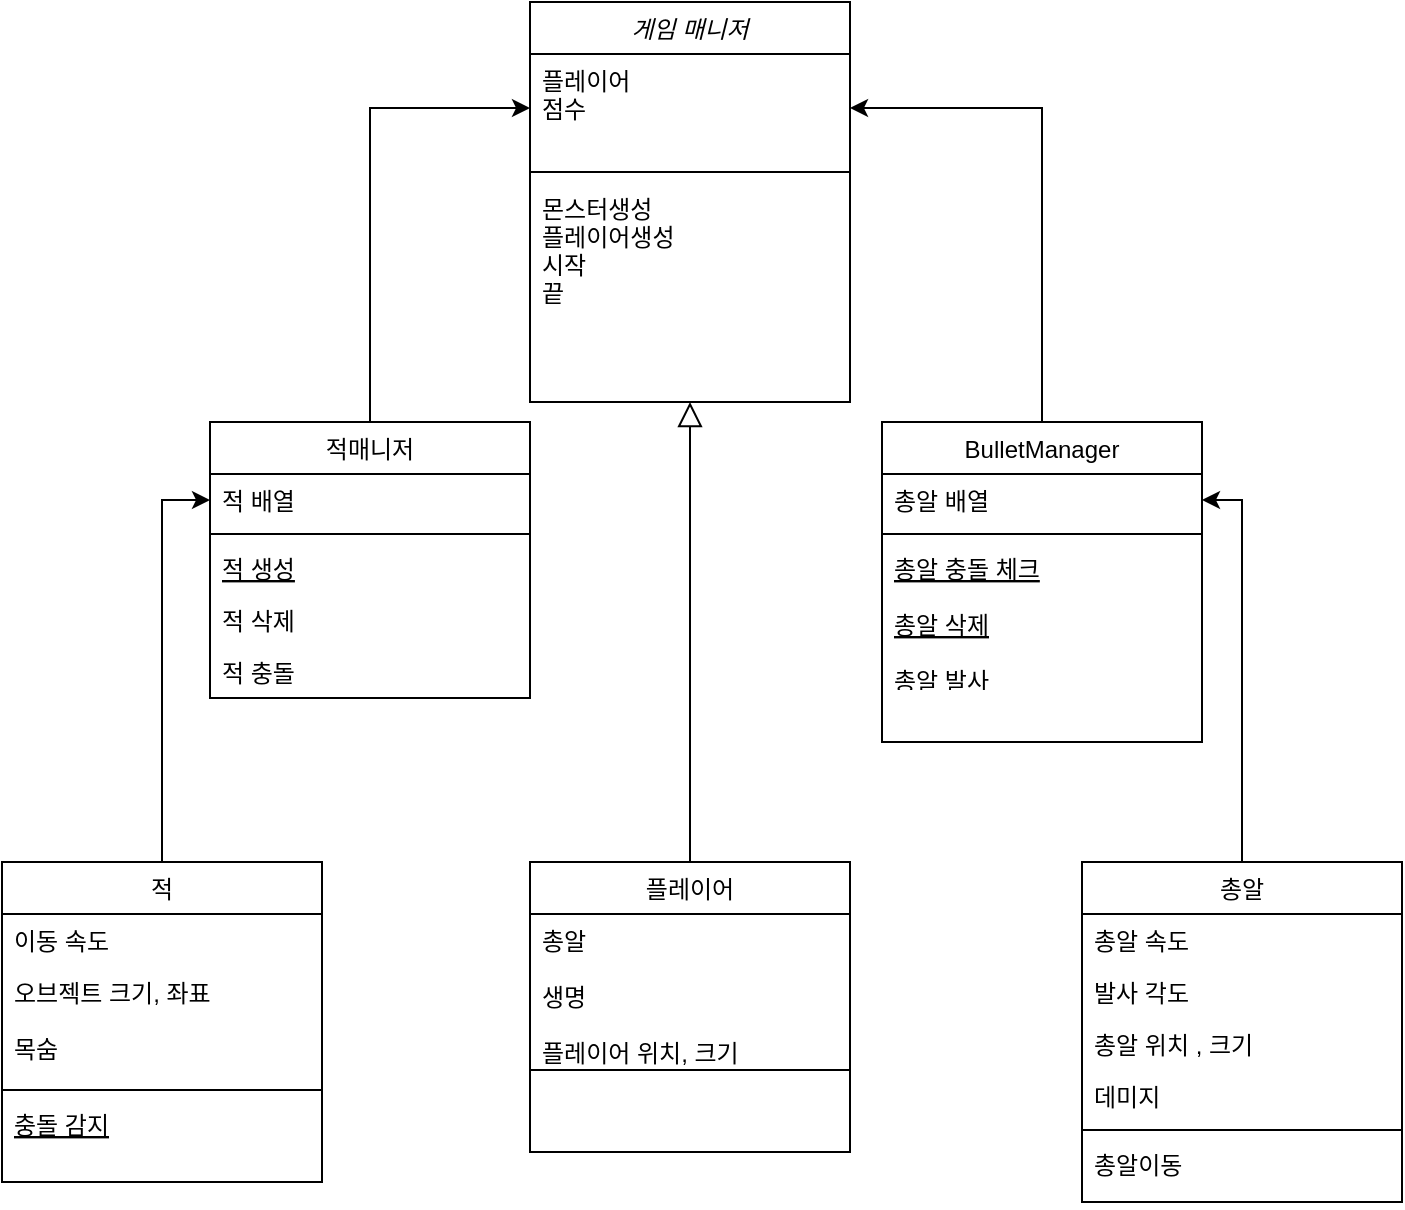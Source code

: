 <mxfile version="18.0.6" type="google" pages="2"><diagram id="C5RBs43oDa-KdzZeNtuy" name="Page-1"><mxGraphModel grid="1" page="1" gridSize="10" guides="1" tooltips="1" connect="1" arrows="1" fold="1" pageScale="1" pageWidth="827" pageHeight="1169" math="0" shadow="0"><root><mxCell id="WIyWlLk6GJQsqaUBKTNV-0"/><mxCell id="WIyWlLk6GJQsqaUBKTNV-1" parent="WIyWlLk6GJQsqaUBKTNV-0"/><mxCell id="zkfFHV4jXpPFQw0GAbJ--0" value="게임 매니저" style="swimlane;fontStyle=2;align=center;verticalAlign=top;childLayout=stackLayout;horizontal=1;startSize=26;horizontalStack=0;resizeParent=1;resizeLast=0;collapsible=1;marginBottom=0;rounded=0;shadow=0;strokeWidth=1;" vertex="1" parent="WIyWlLk6GJQsqaUBKTNV-1"><mxGeometry x="334" y="50" width="160" height="200" as="geometry"><mxRectangle x="230" y="140" width="160" height="26" as="alternateBounds"/></mxGeometry></mxCell><mxCell id="zkfFHV4jXpPFQw0GAbJ--2" value="플레이어&#10;점수" style="text;align=left;verticalAlign=top;spacingLeft=4;spacingRight=4;overflow=hidden;rotatable=0;points=[[0,0.5],[1,0.5]];portConstraint=eastwest;rounded=0;shadow=0;html=0;" vertex="1" parent="zkfFHV4jXpPFQw0GAbJ--0"><mxGeometry y="26" width="160" height="54" as="geometry"/></mxCell><mxCell id="zkfFHV4jXpPFQw0GAbJ--4" value="" style="line;html=1;strokeWidth=1;align=left;verticalAlign=middle;spacingTop=-1;spacingLeft=3;spacingRight=3;rotatable=0;labelPosition=right;points=[];portConstraint=eastwest;" vertex="1" parent="zkfFHV4jXpPFQw0GAbJ--0"><mxGeometry y="80" width="160" height="10" as="geometry"/></mxCell><mxCell id="a6Gy26_u_DuDDRZiF4Pj-2" value="몬스터생성&#10;플레이어생성&#10;시작&#10;끝" style="text;align=left;verticalAlign=top;spacingLeft=4;spacingRight=4;overflow=hidden;rotatable=0;points=[[0,0.5],[1,0.5]];portConstraint=eastwest;rounded=0;shadow=0;html=0;" vertex="1" parent="zkfFHV4jXpPFQw0GAbJ--0"><mxGeometry y="90" width="160" height="70" as="geometry"/></mxCell><mxCell id="0LHcFGpSQtOyTkcvFvQ0-19" style="edgeStyle=orthogonalEdgeStyle;rounded=0;orthogonalLoop=1;jettySize=auto;html=1;exitX=0.5;exitY=0;exitDx=0;exitDy=0;entryX=0;entryY=0.5;entryDx=0;entryDy=0;" edge="1" parent="WIyWlLk6GJQsqaUBKTNV-1" source="zkfFHV4jXpPFQw0GAbJ--6" target="0LHcFGpSQtOyTkcvFvQ0-12"><mxGeometry relative="1" as="geometry"/></mxCell><mxCell id="zkfFHV4jXpPFQw0GAbJ--6" value="적" style="swimlane;fontStyle=0;align=center;verticalAlign=top;childLayout=stackLayout;horizontal=1;startSize=26;horizontalStack=0;resizeParent=1;resizeLast=0;collapsible=1;marginBottom=0;rounded=0;shadow=0;strokeWidth=1;" vertex="1" parent="WIyWlLk6GJQsqaUBKTNV-1"><mxGeometry x="70" y="480" width="160" height="160" as="geometry"><mxRectangle x="80" y="360" width="160" height="26" as="alternateBounds"/></mxGeometry></mxCell><mxCell id="zkfFHV4jXpPFQw0GAbJ--7" value="이동 속도" style="text;align=left;verticalAlign=top;spacingLeft=4;spacingRight=4;overflow=hidden;rotatable=0;points=[[0,0.5],[1,0.5]];portConstraint=eastwest;" vertex="1" parent="zkfFHV4jXpPFQw0GAbJ--6"><mxGeometry y="26" width="160" height="26" as="geometry"/></mxCell><mxCell id="zkfFHV4jXpPFQw0GAbJ--8" value="오브젝트 크기, 좌표&#10;&#10;목숨" style="text;align=left;verticalAlign=top;spacingLeft=4;spacingRight=4;overflow=hidden;rotatable=0;points=[[0,0.5],[1,0.5]];portConstraint=eastwest;rounded=0;shadow=0;html=0;" vertex="1" parent="zkfFHV4jXpPFQw0GAbJ--6"><mxGeometry y="52" width="160" height="58" as="geometry"/></mxCell><mxCell id="zkfFHV4jXpPFQw0GAbJ--9" value="" style="line;html=1;strokeWidth=1;align=left;verticalAlign=middle;spacingTop=-1;spacingLeft=3;spacingRight=3;rotatable=0;labelPosition=right;points=[];portConstraint=eastwest;" vertex="1" parent="zkfFHV4jXpPFQw0GAbJ--6"><mxGeometry y="110" width="160" height="8" as="geometry"/></mxCell><mxCell id="zkfFHV4jXpPFQw0GAbJ--10" value="충돌 감지" style="text;align=left;verticalAlign=top;spacingLeft=4;spacingRight=4;overflow=hidden;rotatable=0;points=[[0,0.5],[1,0.5]];portConstraint=eastwest;fontStyle=4" vertex="1" parent="zkfFHV4jXpPFQw0GAbJ--6"><mxGeometry y="118" width="160" height="42" as="geometry"/></mxCell><mxCell id="zkfFHV4jXpPFQw0GAbJ--16" value="" style="endArrow=block;endSize=10;endFill=0;shadow=0;strokeWidth=1;rounded=0;edgeStyle=elbowEdgeStyle;elbow=vertical;" edge="1" parent="WIyWlLk6GJQsqaUBKTNV-1" source="zkfFHV4jXpPFQw0GAbJ--13" target="zkfFHV4jXpPFQw0GAbJ--0"><mxGeometry width="160" relative="1" as="geometry"><mxPoint x="210" y="373" as="sourcePoint"/><mxPoint x="310" y="271" as="targetPoint"/></mxGeometry></mxCell><mxCell id="0LHcFGpSQtOyTkcvFvQ0-21" style="edgeStyle=orthogonalEdgeStyle;rounded=0;orthogonalLoop=1;jettySize=auto;html=1;exitX=0.5;exitY=0;exitDx=0;exitDy=0;entryX=1;entryY=0.5;entryDx=0;entryDy=0;" edge="1" parent="WIyWlLk6GJQsqaUBKTNV-1" source="zkfFHV4jXpPFQw0GAbJ--17" target="0LHcFGpSQtOyTkcvFvQ0-3"><mxGeometry relative="1" as="geometry"><mxPoint x="660" y="450" as="targetPoint"/></mxGeometry></mxCell><mxCell id="zkfFHV4jXpPFQw0GAbJ--17" value="총알" style="swimlane;fontStyle=0;align=center;verticalAlign=top;childLayout=stackLayout;horizontal=1;startSize=26;horizontalStack=0;resizeParent=1;resizeLast=0;collapsible=1;marginBottom=0;rounded=0;shadow=0;strokeWidth=1;" vertex="1" parent="WIyWlLk6GJQsqaUBKTNV-1"><mxGeometry x="610" y="480" width="160" height="170" as="geometry"><mxRectangle x="550" y="140" width="160" height="26" as="alternateBounds"/></mxGeometry></mxCell><mxCell id="zkfFHV4jXpPFQw0GAbJ--18" value="총알 속도" style="text;align=left;verticalAlign=top;spacingLeft=4;spacingRight=4;overflow=hidden;rotatable=0;points=[[0,0.5],[1,0.5]];portConstraint=eastwest;" vertex="1" parent="zkfFHV4jXpPFQw0GAbJ--17"><mxGeometry y="26" width="160" height="26" as="geometry"/></mxCell><mxCell id="zkfFHV4jXpPFQw0GAbJ--19" value="발사 각도" style="text;align=left;verticalAlign=top;spacingLeft=4;spacingRight=4;overflow=hidden;rotatable=0;points=[[0,0.5],[1,0.5]];portConstraint=eastwest;rounded=0;shadow=0;html=0;" vertex="1" parent="zkfFHV4jXpPFQw0GAbJ--17"><mxGeometry y="52" width="160" height="26" as="geometry"/></mxCell><mxCell id="zkfFHV4jXpPFQw0GAbJ--21" value="총알 위치 , 크기" style="text;align=left;verticalAlign=top;spacingLeft=4;spacingRight=4;overflow=hidden;rotatable=0;points=[[0,0.5],[1,0.5]];portConstraint=eastwest;rounded=0;shadow=0;html=0;" vertex="1" parent="zkfFHV4jXpPFQw0GAbJ--17"><mxGeometry y="78" width="160" height="26" as="geometry"/></mxCell><mxCell id="zkfFHV4jXpPFQw0GAbJ--22" value="데미지" style="text;align=left;verticalAlign=top;spacingLeft=4;spacingRight=4;overflow=hidden;rotatable=0;points=[[0,0.5],[1,0.5]];portConstraint=eastwest;rounded=0;shadow=0;html=0;" vertex="1" parent="zkfFHV4jXpPFQw0GAbJ--17"><mxGeometry y="104" width="160" height="26" as="geometry"/></mxCell><mxCell id="zkfFHV4jXpPFQw0GAbJ--23" value="" style="line;html=1;strokeWidth=1;align=left;verticalAlign=middle;spacingTop=-1;spacingLeft=3;spacingRight=3;rotatable=0;labelPosition=right;points=[];portConstraint=eastwest;" vertex="1" parent="zkfFHV4jXpPFQw0GAbJ--17"><mxGeometry y="130" width="160" height="8" as="geometry"/></mxCell><mxCell id="zkfFHV4jXpPFQw0GAbJ--24" value="총알이동&#10;&#10;총알 삭제" style="text;align=left;verticalAlign=top;spacingLeft=4;spacingRight=4;overflow=hidden;rotatable=0;points=[[0,0.5],[1,0.5]];portConstraint=eastwest;" vertex="1" parent="zkfFHV4jXpPFQw0GAbJ--17"><mxGeometry y="138" width="160" height="32" as="geometry"/></mxCell><mxCell id="0LHcFGpSQtOyTkcvFvQ0-22" style="edgeStyle=orthogonalEdgeStyle;rounded=0;orthogonalLoop=1;jettySize=auto;html=1;exitX=0.5;exitY=0;exitDx=0;exitDy=0;entryX=1;entryY=0.5;entryDx=0;entryDy=0;" edge="1" parent="WIyWlLk6GJQsqaUBKTNV-1" source="0LHcFGpSQtOyTkcvFvQ0-2" target="zkfFHV4jXpPFQw0GAbJ--2"><mxGeometry relative="1" as="geometry"/></mxCell><mxCell id="0LHcFGpSQtOyTkcvFvQ0-2" value="BulletManager" style="swimlane;fontStyle=0;align=center;verticalAlign=top;childLayout=stackLayout;horizontal=1;startSize=26;horizontalStack=0;resizeParent=1;resizeLast=0;collapsible=1;marginBottom=0;rounded=0;shadow=0;strokeWidth=1;" vertex="1" parent="WIyWlLk6GJQsqaUBKTNV-1"><mxGeometry x="510" y="260" width="160" height="160" as="geometry"><mxRectangle x="80" y="360" width="160" height="26" as="alternateBounds"/></mxGeometry></mxCell><mxCell id="0LHcFGpSQtOyTkcvFvQ0-3" value="총알 배열" style="text;align=left;verticalAlign=top;spacingLeft=4;spacingRight=4;overflow=hidden;rotatable=0;points=[[0,0.5],[1,0.5]];portConstraint=eastwest;" vertex="1" parent="0LHcFGpSQtOyTkcvFvQ0-2"><mxGeometry y="26" width="160" height="26" as="geometry"/></mxCell><mxCell id="0LHcFGpSQtOyTkcvFvQ0-5" value="" style="line;html=1;strokeWidth=1;align=left;verticalAlign=middle;spacingTop=-1;spacingLeft=3;spacingRight=3;rotatable=0;labelPosition=right;points=[];portConstraint=eastwest;" vertex="1" parent="0LHcFGpSQtOyTkcvFvQ0-2"><mxGeometry y="52" width="160" height="8" as="geometry"/></mxCell><mxCell id="0LHcFGpSQtOyTkcvFvQ0-6" value="총알 충돌 체크&#10;&#10;총알 삭제&#10;&#10;총알 발사" style="text;align=left;verticalAlign=top;spacingLeft=4;spacingRight=4;overflow=hidden;rotatable=0;points=[[0,0.5],[1,0.5]];portConstraint=eastwest;fontStyle=4" vertex="1" parent="0LHcFGpSQtOyTkcvFvQ0-2"><mxGeometry y="60" width="160" height="70" as="geometry"/></mxCell><mxCell id="0LHcFGpSQtOyTkcvFvQ0-20" style="edgeStyle=orthogonalEdgeStyle;rounded=0;orthogonalLoop=1;jettySize=auto;html=1;exitX=0.5;exitY=0;exitDx=0;exitDy=0;entryX=0;entryY=0.5;entryDx=0;entryDy=0;" edge="1" parent="WIyWlLk6GJQsqaUBKTNV-1" source="0LHcFGpSQtOyTkcvFvQ0-11" target="zkfFHV4jXpPFQw0GAbJ--2"><mxGeometry relative="1" as="geometry"/></mxCell><mxCell id="0LHcFGpSQtOyTkcvFvQ0-11" value="적매니저" style="swimlane;fontStyle=0;align=center;verticalAlign=top;childLayout=stackLayout;horizontal=1;startSize=26;horizontalStack=0;resizeParent=1;resizeLast=0;collapsible=1;marginBottom=0;rounded=0;shadow=0;strokeWidth=1;" vertex="1" parent="WIyWlLk6GJQsqaUBKTNV-1"><mxGeometry x="174" y="260" width="160" height="138" as="geometry"><mxRectangle x="80" y="360" width="160" height="26" as="alternateBounds"/></mxGeometry></mxCell><mxCell id="0LHcFGpSQtOyTkcvFvQ0-12" value="적 배열" style="text;align=left;verticalAlign=top;spacingLeft=4;spacingRight=4;overflow=hidden;rotatable=0;points=[[0,0.5],[1,0.5]];portConstraint=eastwest;" vertex="1" parent="0LHcFGpSQtOyTkcvFvQ0-11"><mxGeometry y="26" width="160" height="26" as="geometry"/></mxCell><mxCell id="0LHcFGpSQtOyTkcvFvQ0-14" value="" style="line;html=1;strokeWidth=1;align=left;verticalAlign=middle;spacingTop=-1;spacingLeft=3;spacingRight=3;rotatable=0;labelPosition=right;points=[];portConstraint=eastwest;" vertex="1" parent="0LHcFGpSQtOyTkcvFvQ0-11"><mxGeometry y="52" width="160" height="8" as="geometry"/></mxCell><mxCell id="0LHcFGpSQtOyTkcvFvQ0-15" value="적 생성" style="text;align=left;verticalAlign=top;spacingLeft=4;spacingRight=4;overflow=hidden;rotatable=0;points=[[0,0.5],[1,0.5]];portConstraint=eastwest;fontStyle=4" vertex="1" parent="0LHcFGpSQtOyTkcvFvQ0-11"><mxGeometry y="60" width="160" height="26" as="geometry"/></mxCell><mxCell id="0LHcFGpSQtOyTkcvFvQ0-16" value="적 삭제" style="text;align=left;verticalAlign=top;spacingLeft=4;spacingRight=4;overflow=hidden;rotatable=0;points=[[0,0.5],[1,0.5]];portConstraint=eastwest;" vertex="1" parent="0LHcFGpSQtOyTkcvFvQ0-11"><mxGeometry y="86" width="160" height="26" as="geometry"/></mxCell><mxCell id="0LHcFGpSQtOyTkcvFvQ0-25" value="적 충돌" style="text;align=left;verticalAlign=top;spacingLeft=4;spacingRight=4;overflow=hidden;rotatable=0;points=[[0,0.5],[1,0.5]];portConstraint=eastwest;" vertex="1" parent="0LHcFGpSQtOyTkcvFvQ0-11"><mxGeometry y="112" width="160" height="26" as="geometry"/></mxCell><mxCell id="zkfFHV4jXpPFQw0GAbJ--13" value="플레이어" style="swimlane;fontStyle=0;align=center;verticalAlign=top;childLayout=stackLayout;horizontal=1;startSize=26;horizontalStack=0;resizeParent=1;resizeLast=0;collapsible=1;marginBottom=0;rounded=0;shadow=0;strokeWidth=1;" vertex="1" parent="WIyWlLk6GJQsqaUBKTNV-1"><mxGeometry x="334" y="480" width="160" height="145" as="geometry"><mxRectangle x="340" y="380" width="170" height="26" as="alternateBounds"/></mxGeometry></mxCell><mxCell id="zkfFHV4jXpPFQw0GAbJ--14" value="총알&#10;&#10;생명&#10;&#10;플레이어 위치, 크기" style="text;align=left;verticalAlign=top;spacingLeft=4;spacingRight=4;overflow=hidden;rotatable=0;points=[[0,0.5],[1,0.5]];portConstraint=eastwest;" vertex="1" parent="zkfFHV4jXpPFQw0GAbJ--13"><mxGeometry y="26" width="160" height="74" as="geometry"/></mxCell><mxCell id="zkfFHV4jXpPFQw0GAbJ--15" value="" style="line;html=1;strokeWidth=1;align=left;verticalAlign=middle;spacingTop=-1;spacingLeft=3;spacingRight=3;rotatable=0;labelPosition=right;points=[];portConstraint=eastwest;" vertex="1" parent="zkfFHV4jXpPFQw0GAbJ--13"><mxGeometry y="100" width="160" height="8" as="geometry"/></mxCell></root></mxGraphModel></diagram><diagram id="IcGbPQMtfC_rygHO5QrC" name="Page-2"><mxGraphModel grid="1" page="1" gridSize="10" guides="1" tooltips="1" connect="1" arrows="1" fold="1" pageScale="1" pageWidth="1654" pageHeight="2336" math="0" shadow="0"><root><mxCell id="0"/><mxCell id="1" parent="0"/><mxCell id="uQgbaQ9B07_zeGIa4WHW-14" style="edgeStyle=orthogonalEdgeStyle;rounded=0;orthogonalLoop=1;jettySize=auto;html=1;exitX=0.5;exitY=1;exitDx=0;exitDy=0;" edge="1" parent="1" source="uQgbaQ9B07_zeGIa4WHW-3" target="uQgbaQ9B07_zeGIa4WHW-13"><mxGeometry relative="1" as="geometry"/></mxCell><mxCell id="uQgbaQ9B07_zeGIa4WHW-3" value="게임 시작" style="rounded=1;whiteSpace=wrap;html=1;fontSize=12;glass=0;strokeWidth=1;shadow=0;" vertex="1" parent="1"><mxGeometry x="140" y="-4650" width="120" height="40" as="geometry"/></mxCell><mxCell id="uQgbaQ9B07_zeGIa4WHW-77" style="edgeStyle=orthogonalEdgeStyle;rounded=0;orthogonalLoop=1;jettySize=auto;html=1;exitX=0.5;exitY=1;exitDx=0;exitDy=0;" edge="1" parent="1" source="uQgbaQ9B07_zeGIa4WHW-13" target="6fgmLDOlCEtE4lgCY4O4-32"><mxGeometry relative="1" as="geometry"/></mxCell><mxCell id="uQgbaQ9B07_zeGIa4WHW-13" value="플레이어 생성" style="rounded=0;whiteSpace=wrap;html=1;" vertex="1" parent="1"><mxGeometry x="140" y="-4570" width="120" height="60" as="geometry"/></mxCell><mxCell id="uQgbaQ9B07_zeGIa4WHW-41" style="edgeStyle=orthogonalEdgeStyle;rounded=0;orthogonalLoop=1;jettySize=auto;html=1;exitX=0.5;exitY=1;exitDx=0;exitDy=0;entryX=0.5;entryY=0;entryDx=0;entryDy=0;" edge="1" parent="1" source="uQgbaQ9B07_zeGIa4WHW-39" target="uQgbaQ9B07_zeGIa4WHW-40"><mxGeometry relative="1" as="geometry"/></mxCell><mxCell id="uQgbaQ9B07_zeGIa4WHW-39" value="총알 이동" style="rounded=0;whiteSpace=wrap;html=1;" vertex="1" parent="1"><mxGeometry x="140" y="-3800" width="120" height="60" as="geometry"/></mxCell><mxCell id="uQgbaQ9B07_zeGIa4WHW-44" value="" style="edgeStyle=orthogonalEdgeStyle;rounded=0;orthogonalLoop=1;jettySize=auto;html=1;" edge="1" parent="1" source="uQgbaQ9B07_zeGIa4WHW-40" target="uQgbaQ9B07_zeGIa4WHW-43"><mxGeometry relative="1" as="geometry"/></mxCell><mxCell id="uQgbaQ9B07_zeGIa4WHW-55" value="" style="edgeStyle=orthogonalEdgeStyle;rounded=0;orthogonalLoop=1;jettySize=auto;html=1;" edge="1" parent="1" source="uQgbaQ9B07_zeGIa4WHW-40" target="uQgbaQ9B07_zeGIa4WHW-54"><mxGeometry relative="1" as="geometry"/></mxCell><mxCell id="uQgbaQ9B07_zeGIa4WHW-40" value="적과 충돌 하였는가?" style="rhombus;whiteSpace=wrap;html=1;" vertex="1" parent="1"><mxGeometry x="130" y="-3710" width="140" height="110" as="geometry"/></mxCell><mxCell id="uQgbaQ9B07_zeGIa4WHW-64" value="" style="edgeStyle=orthogonalEdgeStyle;rounded=0;orthogonalLoop=1;jettySize=auto;html=1;" edge="1" parent="1" source="uQgbaQ9B07_zeGIa4WHW-43"><mxGeometry relative="1" as="geometry"><mxPoint x="200" y="-3460" as="targetPoint"/></mxGeometry></mxCell><mxCell id="uQgbaQ9B07_zeGIa4WHW-43" value="적 충동한 적 체력 감소" style="whiteSpace=wrap;html=1;" vertex="1" parent="1"><mxGeometry x="135" y="-3550" width="130" height="60" as="geometry"/></mxCell><mxCell id="uQgbaQ9B07_zeGIa4WHW-45" value="YES" style="text;html=1;strokeColor=none;fillColor=none;align=center;verticalAlign=middle;whiteSpace=wrap;rounded=0;" vertex="1" parent="1"><mxGeometry x="210" y="-3600" width="30" height="30" as="geometry"/></mxCell><mxCell id="uQgbaQ9B07_zeGIa4WHW-54" value="맵밖에 나갔는가?" style="rhombus;whiteSpace=wrap;html=1;" vertex="1" parent="1"><mxGeometry x="310" y="-3710" width="140" height="110" as="geometry"/></mxCell><mxCell id="uQgbaQ9B07_zeGIa4WHW-57" value="NO" style="text;html=1;strokeColor=none;fillColor=none;align=center;verticalAlign=middle;whiteSpace=wrap;rounded=0;" vertex="1" parent="1"><mxGeometry x="270" y="-3690" width="30" height="30" as="geometry"/></mxCell><mxCell id="uQgbaQ9B07_zeGIa4WHW-65" style="edgeStyle=orthogonalEdgeStyle;rounded=0;orthogonalLoop=1;jettySize=auto;html=1;exitX=0.5;exitY=1;exitDx=0;exitDy=0;entryX=1;entryY=0.5;entryDx=0;entryDy=0;" edge="1" parent="1" source="uQgbaQ9B07_zeGIa4WHW-54"><mxGeometry relative="1" as="geometry"><mxPoint x="260" y="-3430" as="targetPoint"/><Array as="points"><mxPoint x="380" y="-3430"/></Array></mxGeometry></mxCell><mxCell id="uQgbaQ9B07_zeGIa4WHW-58" value="NO" style="text;html=1;strokeColor=none;fillColor=none;align=center;verticalAlign=middle;whiteSpace=wrap;rounded=0;" vertex="1" parent="1"><mxGeometry x="330" y="-3800" width="30" height="30" as="geometry"/></mxCell><mxCell id="uQgbaQ9B07_zeGIa4WHW-56" style="edgeStyle=orthogonalEdgeStyle;rounded=0;orthogonalLoop=1;jettySize=auto;html=1;exitX=0.5;exitY=0;exitDx=0;exitDy=0;entryX=1;entryY=0.5;entryDx=0;entryDy=0;" edge="1" parent="1" source="uQgbaQ9B07_zeGIa4WHW-54" target="uQgbaQ9B07_zeGIa4WHW-39"><mxGeometry relative="1" as="geometry"/></mxCell><mxCell id="uQgbaQ9B07_zeGIa4WHW-104" style="edgeStyle=orthogonalEdgeStyle;rounded=0;orthogonalLoop=1;jettySize=auto;html=1;exitX=0.5;exitY=1;exitDx=0;exitDy=0;entryX=0.5;entryY=0;entryDx=0;entryDy=0;" edge="1" parent="1" source="6fgmLDOlCEtE4lgCY4O4-32" target="uQgbaQ9B07_zeGIa4WHW-79"><mxGeometry relative="1" as="geometry"/></mxCell><mxCell id="6fgmLDOlCEtE4lgCY4O4-32" value="적 생성" style="rounded=0;whiteSpace=wrap;html=1;" vertex="1" parent="1"><mxGeometry x="140" y="-4470" width="120" height="60" as="geometry"/></mxCell><mxCell id="uQgbaQ9B07_zeGIa4WHW-82" style="edgeStyle=orthogonalEdgeStyle;rounded=0;orthogonalLoop=1;jettySize=auto;html=1;exitX=1;exitY=0.5;exitDx=0;exitDy=0;entryX=1;entryY=0.5;entryDx=0;entryDy=0;" edge="1" parent="1" source="uQgbaQ9B07_zeGIa4WHW-79" target="6fgmLDOlCEtE4lgCY4O4-32"><mxGeometry relative="1" as="geometry"><Array as="points"><mxPoint x="320" y="-4315"/><mxPoint x="320" y="-4440"/></Array></mxGeometry></mxCell><mxCell id="uQgbaQ9B07_zeGIa4WHW-83" style="edgeStyle=orthogonalEdgeStyle;rounded=0;orthogonalLoop=1;jettySize=auto;html=1;exitX=0.5;exitY=1;exitDx=0;exitDy=0;entryX=0.5;entryY=0;entryDx=0;entryDy=0;" edge="1" parent="1" source="uQgbaQ9B07_zeGIa4WHW-79"><mxGeometry relative="1" as="geometry"/></mxCell><mxCell id="uQgbaQ9B07_zeGIa4WHW-113" value="" style="edgeStyle=orthogonalEdgeStyle;rounded=0;orthogonalLoop=1;jettySize=auto;html=1;" edge="1" parent="1" source="uQgbaQ9B07_zeGIa4WHW-79" target="uQgbaQ9B07_zeGIa4WHW-112"><mxGeometry relative="1" as="geometry"/></mxCell><mxCell id="uQgbaQ9B07_zeGIa4WHW-79" value="적이 일정 수 있는가?" style="rhombus;whiteSpace=wrap;html=1;rounded=0;" vertex="1" parent="1"><mxGeometry x="125" y="-4355" width="150" height="80" as="geometry"/></mxCell><mxCell id="uQgbaQ9B07_zeGIa4WHW-86" value="" style="edgeStyle=orthogonalEdgeStyle;rounded=0;orthogonalLoop=1;jettySize=auto;html=1;" edge="1" parent="1" target="uQgbaQ9B07_zeGIa4WHW-85"><mxGeometry relative="1" as="geometry"/></mxCell><mxCell id="6fgmLDOlCEtE4lgCY4O4-39" value="YES" style="text;html=1;strokeColor=none;fillColor=none;align=center;verticalAlign=middle;whiteSpace=wrap;rounded=0;" vertex="1" parent="1"><mxGeometry x="215" y="-4275" width="30" height="30" as="geometry"/></mxCell><mxCell id="6fgmLDOlCEtE4lgCY4O4-40" value="NO" style="text;html=1;strokeColor=none;fillColor=none;align=center;verticalAlign=middle;whiteSpace=wrap;rounded=0;fontSize=12;" vertex="1" parent="1"><mxGeometry x="269.38" y="-4310" width="60" height="30" as="geometry"/></mxCell><mxCell id="uQgbaQ9B07_zeGIa4WHW-89" value="" style="edgeStyle=orthogonalEdgeStyle;rounded=0;orthogonalLoop=1;jettySize=auto;html=1;" edge="1" parent="1" source="uQgbaQ9B07_zeGIa4WHW-85" target="uQgbaQ9B07_zeGIa4WHW-88"><mxGeometry relative="1" as="geometry"/></mxCell><mxCell id="uQgbaQ9B07_zeGIa4WHW-141" style="edgeStyle=orthogonalEdgeStyle;rounded=0;orthogonalLoop=1;jettySize=auto;html=1;entryX=0;entryY=0.5;entryDx=0;entryDy=0;" edge="1" parent="1" source="uQgbaQ9B07_zeGIa4WHW-85" target="uQgbaQ9B07_zeGIa4WHW-112"><mxGeometry relative="1" as="geometry"><Array as="points"><mxPoint x="60" y="-3970"/><mxPoint x="60" y="-4210"/></Array></mxGeometry></mxCell><mxCell id="uQgbaQ9B07_zeGIa4WHW-85" value="클릭을 했는가?" style="rhombus;whiteSpace=wrap;html=1;rounded=0;" vertex="1" parent="1"><mxGeometry x="120.01" y="-4010" width="160" height="80" as="geometry"/></mxCell><mxCell id="uQgbaQ9B07_zeGIa4WHW-133" value="" style="edgeStyle=orthogonalEdgeStyle;rounded=0;orthogonalLoop=1;jettySize=auto;html=1;" edge="1" parent="1" source="uQgbaQ9B07_zeGIa4WHW-88"><mxGeometry relative="1" as="geometry"><mxPoint x="200" y="-3799.995" as="targetPoint"/></mxGeometry></mxCell><mxCell id="uQgbaQ9B07_zeGIa4WHW-88" value="총알 발사" style="whiteSpace=wrap;html=1;rounded=0;" vertex="1" parent="1"><mxGeometry x="140.01" y="-3890" width="120" height="60" as="geometry"/></mxCell><mxCell id="vXXsI8KkIW1CcnrI7xwS-1" style="edgeStyle=orthogonalEdgeStyle;rounded=0;orthogonalLoop=1;jettySize=auto;html=1;entryX=0.5;entryY=0;entryDx=0;entryDy=0;" edge="1" parent="1" source="uQgbaQ9B07_zeGIa4WHW-112" target="uQgbaQ9B07_zeGIa4WHW-117"><mxGeometry relative="1" as="geometry"/></mxCell><mxCell id="uQgbaQ9B07_zeGIa4WHW-112" value="적이 플레이어에게 이동" style="whiteSpace=wrap;html=1;rounded=0;" vertex="1" parent="1"><mxGeometry x="130" y="-4240" width="140" height="60" as="geometry"/></mxCell><mxCell id="uQgbaQ9B07_zeGIa4WHW-130" value="" style="edgeStyle=orthogonalEdgeStyle;rounded=0;orthogonalLoop=1;jettySize=auto;html=1;" edge="1" parent="1" source="uQgbaQ9B07_zeGIa4WHW-127" target="uQgbaQ9B07_zeGIa4WHW-129"><mxGeometry relative="1" as="geometry"/></mxCell><mxCell id="uQgbaQ9B07_zeGIa4WHW-122" value="" style="edgeStyle=orthogonalEdgeStyle;rounded=0;orthogonalLoop=1;jettySize=auto;html=1;" edge="1" parent="1" source="uQgbaQ9B07_zeGIa4WHW-117" target="uQgbaQ9B07_zeGIa4WHW-121"><mxGeometry relative="1" as="geometry"/></mxCell><mxCell id="uQgbaQ9B07_zeGIa4WHW-125" style="edgeStyle=orthogonalEdgeStyle;rounded=0;orthogonalLoop=1;jettySize=auto;html=1;exitX=0.5;exitY=1;exitDx=0;exitDy=0;entryX=0.5;entryY=0;entryDx=0;entryDy=0;" edge="1" parent="1" source="uQgbaQ9B07_zeGIa4WHW-117" target="uQgbaQ9B07_zeGIa4WHW-85"><mxGeometry relative="1" as="geometry"/></mxCell><mxCell id="uQgbaQ9B07_zeGIa4WHW-117" value="적이 플레이어와 충돌했나?" style="rhombus;whiteSpace=wrap;html=1;" vertex="1" parent="1"><mxGeometry x="115.63" y="-4140" width="168.75" height="90" as="geometry"/></mxCell><mxCell id="uQgbaQ9B07_zeGIa4WHW-128" value="" style="edgeStyle=orthogonalEdgeStyle;rounded=0;orthogonalLoop=1;jettySize=auto;html=1;" edge="1" parent="1" source="uQgbaQ9B07_zeGIa4WHW-121" target="uQgbaQ9B07_zeGIa4WHW-127"><mxGeometry relative="1" as="geometry"/></mxCell><mxCell id="uQgbaQ9B07_zeGIa4WHW-121" value="플레이어 체력 1감소" style="whiteSpace=wrap;html=1;" vertex="1" parent="1"><mxGeometry x="329.995" y="-4125" width="120" height="60" as="geometry"/></mxCell><mxCell id="uQgbaQ9B07_zeGIa4WHW-154" value="" style="edgeStyle=orthogonalEdgeStyle;rounded=0;orthogonalLoop=1;jettySize=auto;html=1;" edge="1" parent="1" source="uQgbaQ9B07_zeGIa4WHW-127" target="uQgbaQ9B07_zeGIa4WHW-153"><mxGeometry relative="1" as="geometry"/></mxCell><mxCell id="uQgbaQ9B07_zeGIa4WHW-127" value="플레이어 체력이 0인가?" style="rhombus;whiteSpace=wrap;html=1;" vertex="1" parent="1"><mxGeometry x="490" y="-4135" width="160.01" height="80" as="geometry"/></mxCell><mxCell id="EYckH6GnzuHIpJ2w01G5-3" value="YES" style="text;html=1;strokeColor=none;fillColor=none;align=center;verticalAlign=middle;whiteSpace=wrap;rounded=0;" vertex="1" parent="1"><mxGeometry x="284.38" y="-4125" width="30" height="30" as="geometry"/></mxCell><mxCell id="EYckH6GnzuHIpJ2w01G5-4" value="NO" style="text;html=1;strokeColor=none;fillColor=none;align=center;verticalAlign=middle;whiteSpace=wrap;rounded=0;fontSize=12;" vertex="1" parent="1"><mxGeometry x="190" y="-4050" width="60" height="30" as="geometry"/></mxCell><mxCell id="EYckH6GnzuHIpJ2w01G5-5" value="YES" style="text;html=1;strokeColor=none;fillColor=none;align=center;verticalAlign=middle;whiteSpace=wrap;rounded=0;" vertex="1" parent="1"><mxGeometry x="205" y="-3920" width="30" height="30" as="geometry"/></mxCell><mxCell id="EYckH6GnzuHIpJ2w01G5-6" value="NO" style="text;html=1;strokeColor=none;fillColor=none;align=center;verticalAlign=middle;whiteSpace=wrap;rounded=0;fontSize=12;" vertex="1" parent="1"><mxGeometry x="570.01" y="-4210" width="60" height="30" as="geometry"/></mxCell><mxCell id="EYckH6GnzuHIpJ2w01G5-8" value="NO" style="text;html=1;strokeColor=none;fillColor=none;align=center;verticalAlign=middle;whiteSpace=wrap;rounded=0;fontSize=12;" vertex="1" parent="1"><mxGeometry x="60.01" y="-4000" width="60" height="30" as="geometry"/></mxCell><mxCell id="vXXsI8KkIW1CcnrI7xwS-2" value="YES" style="text;html=1;strokeColor=none;fillColor=none;align=center;verticalAlign=middle;whiteSpace=wrap;rounded=0;" vertex="1" parent="1"><mxGeometry x="585.01" y="-4020" width="30" height="30" as="geometry"/></mxCell><mxCell id="uQgbaQ9B07_zeGIa4WHW-153" value="게임 종료" style="rounded=1;whiteSpace=wrap;html=1;" vertex="1" parent="1"><mxGeometry x="510.005" y="-3965" width="120" height="60" as="geometry"/></mxCell><mxCell id="uQgbaQ9B07_zeGIa4WHW-129" value="적 제거" style="whiteSpace=wrap;html=1;" vertex="1" parent="1"><mxGeometry x="510.005" y="-4345" width="120" height="60" as="geometry"/></mxCell><mxCell id="uQgbaQ9B07_zeGIa4WHW-158" value="" style="edgeStyle=orthogonalEdgeStyle;rounded=0;orthogonalLoop=1;jettySize=auto;html=1;" edge="1" parent="1" source="uQgbaQ9B07_zeGIa4WHW-156" target="uQgbaQ9B07_zeGIa4WHW-157"><mxGeometry relative="1" as="geometry"/></mxCell><mxCell id="uQgbaQ9B07_zeGIa4WHW-156" value="총알 제거" style="rounded=0;whiteSpace=wrap;html=1;" vertex="1" parent="1"><mxGeometry x="140" y="-3460" width="120" height="60" as="geometry"/></mxCell><mxCell id="uQgbaQ9B07_zeGIa4WHW-155" style="edgeStyle=orthogonalEdgeStyle;rounded=0;orthogonalLoop=1;jettySize=auto;html=1;entryX=1;entryY=0;entryDx=0;entryDy=0;" edge="1" parent="1" source="uQgbaQ9B07_zeGIa4WHW-129" target="uQgbaQ9B07_zeGIa4WHW-79"><mxGeometry relative="1" as="geometry"><mxPoint x="340" y="-4270" as="targetPoint"/><Array as="points"><mxPoint x="450" y="-4335"/><mxPoint x="450" y="-4335"/></Array></mxGeometry></mxCell><mxCell id="uQgbaQ9B07_zeGIa4WHW-161" value="" style="edgeStyle=orthogonalEdgeStyle;rounded=0;orthogonalLoop=1;jettySize=auto;html=1;" edge="1" parent="1" source="uQgbaQ9B07_zeGIa4WHW-157" target="uQgbaQ9B07_zeGIa4WHW-160"><mxGeometry relative="1" as="geometry"/></mxCell><mxCell id="vFvcRbbcyWYe4ILyQAMQ-1" style="edgeStyle=orthogonalEdgeStyle;rounded=0;orthogonalLoop=1;jettySize=auto;html=1;" edge="1" parent="1" source="uQgbaQ9B07_zeGIa4WHW-157" target="uQgbaQ9B07_zeGIa4WHW-112"><mxGeometry relative="1" as="geometry"><Array as="points"><mxPoint x="60" y="-3320"/><mxPoint x="60" y="-4210"/></Array></mxGeometry></mxCell><mxCell id="uQgbaQ9B07_zeGIa4WHW-157" value="적 체력이 0인가?" style="rhombus;whiteSpace=wrap;html=1;rounded=0;" vertex="1" parent="1"><mxGeometry x="135" y="-3360" width="130" height="80" as="geometry"/></mxCell><mxCell id="uQgbaQ9B07_zeGIa4WHW-162" style="edgeStyle=orthogonalEdgeStyle;rounded=0;orthogonalLoop=1;jettySize=auto;html=1;entryX=1;entryY=0.5;entryDx=0;entryDy=0;" edge="1" parent="1" source="uQgbaQ9B07_zeGIa4WHW-160" target="uQgbaQ9B07_zeGIa4WHW-129"><mxGeometry relative="1" as="geometry"><Array as="points"><mxPoint x="670" y="-3320"/><mxPoint x="670" y="-4315"/></Array></mxGeometry></mxCell><mxCell id="uQgbaQ9B07_zeGIa4WHW-160" value="점수 획득" style="whiteSpace=wrap;html=1;rounded=0;" vertex="1" parent="1"><mxGeometry x="350" y="-3350" width="120" height="60" as="geometry"/></mxCell><mxCell id="vFvcRbbcyWYe4ILyQAMQ-2" value="NO" style="text;html=1;strokeColor=none;fillColor=none;align=center;verticalAlign=middle;whiteSpace=wrap;rounded=0;fontSize=12;" vertex="1" parent="1"><mxGeometry x="50.0" y="-3350" width="60" height="30" as="geometry"/></mxCell><mxCell id="vFvcRbbcyWYe4ILyQAMQ-3" value="YES" style="text;html=1;strokeColor=none;fillColor=none;align=center;verticalAlign=middle;whiteSpace=wrap;rounded=0;" vertex="1" parent="1"><mxGeometry x="284.38" y="-3350" width="30" height="30" as="geometry"/></mxCell></root></mxGraphModel></diagram></mxfile>